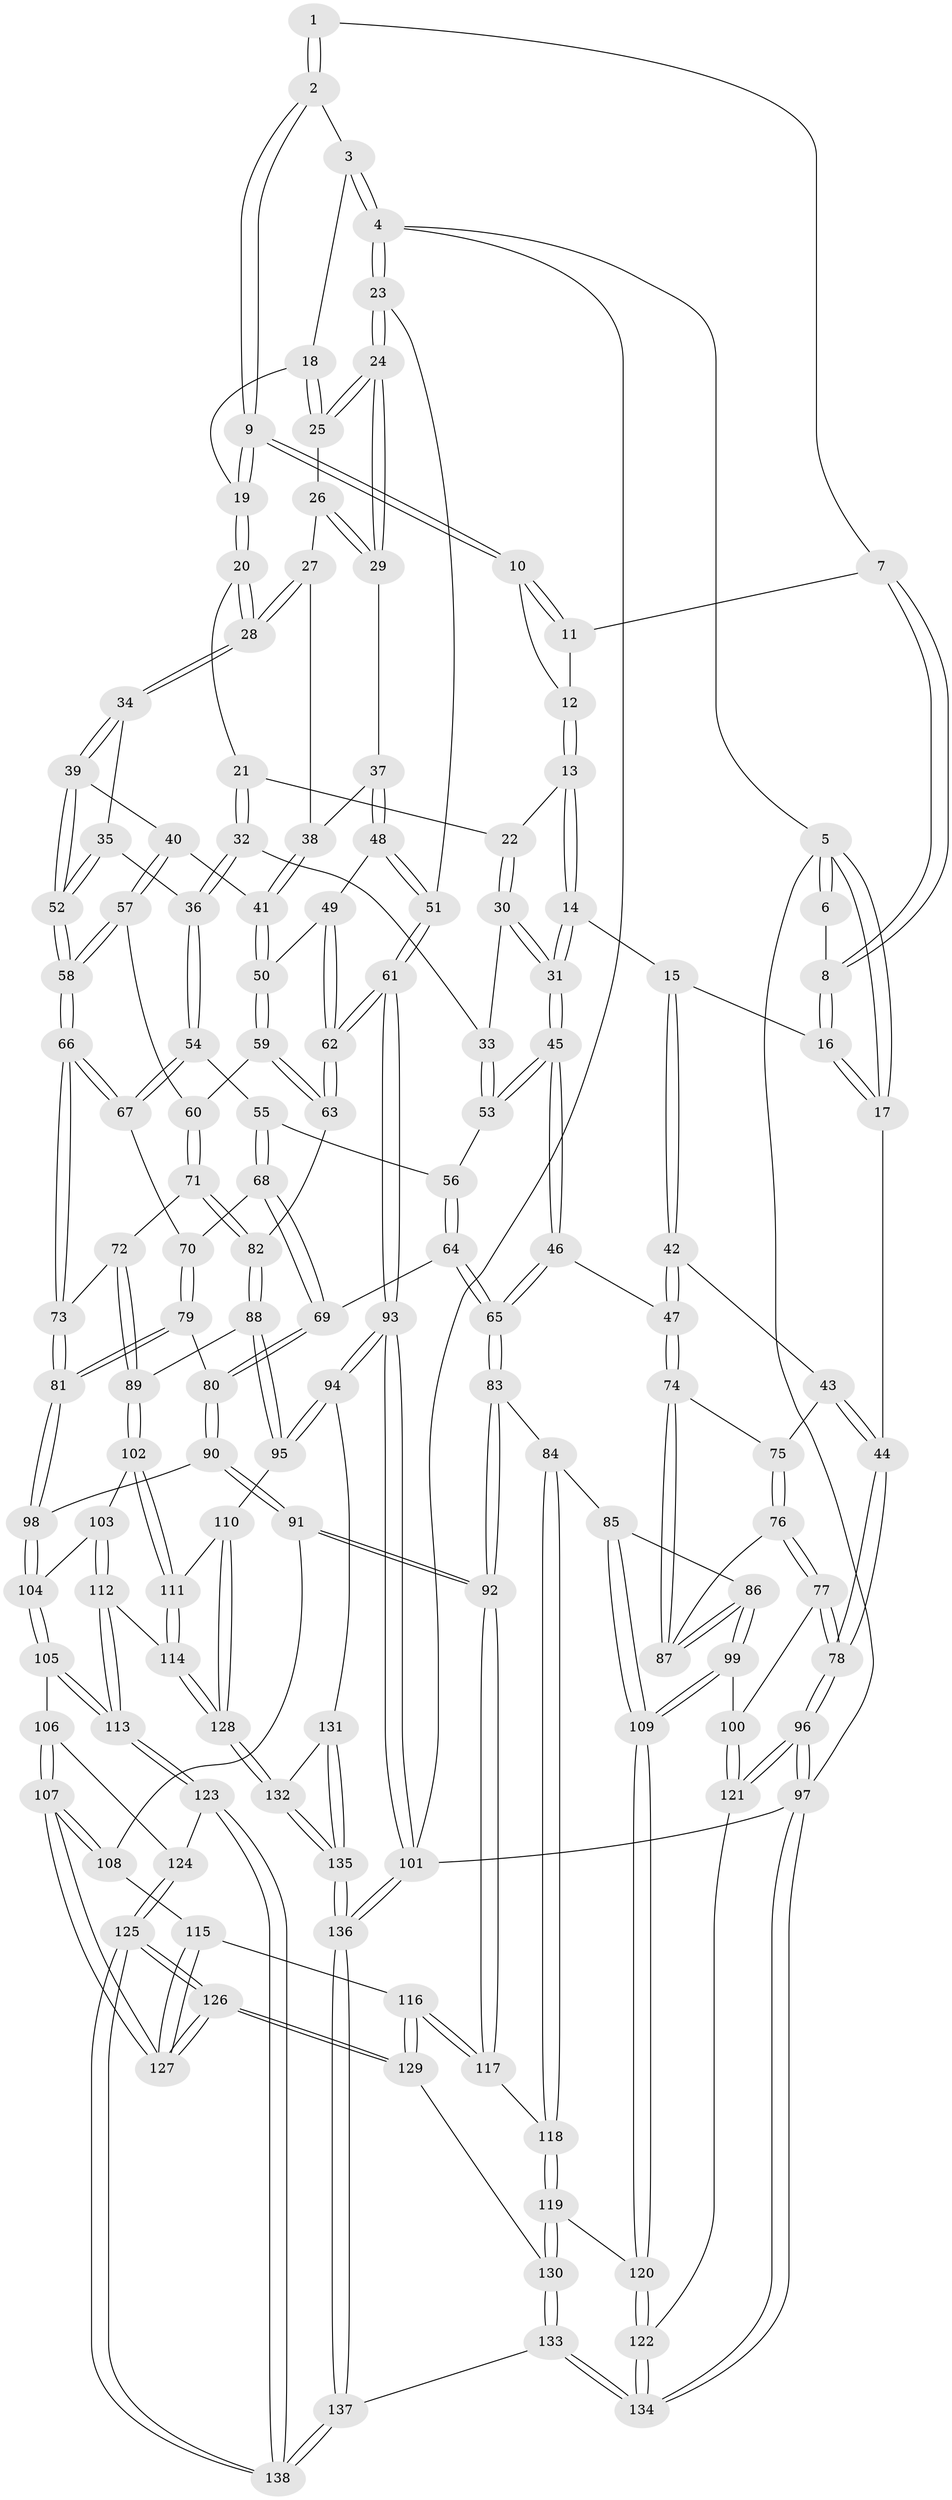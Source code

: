 // coarse degree distribution, {3: 0.6597938144329897, 4: 0.31958762886597936, 2: 0.020618556701030927}
// Generated by graph-tools (version 1.1) at 2025/38/03/04/25 23:38:29]
// undirected, 138 vertices, 342 edges
graph export_dot {
  node [color=gray90,style=filled];
  1 [pos="+0.41815586690646667+0"];
  2 [pos="+0.540248888659069+0"];
  3 [pos="+1+0"];
  4 [pos="+1+0"];
  5 [pos="+0+0"];
  6 [pos="+0+0"];
  7 [pos="+0.16634805088359014+0.1492438975169907"];
  8 [pos="+0.1449792683768289+0.15642700989754313"];
  9 [pos="+0.5432678126007289+0.054240099291474796"];
  10 [pos="+0.4800676662613601+0.09909060597392527"];
  11 [pos="+0.19771278084291238+0.15658153532131747"];
  12 [pos="+0.33491142957020453+0.21502098759845945"];
  13 [pos="+0.2903677494382934+0.28708419750113556"];
  14 [pos="+0.21710049113604965+0.3318747630454493"];
  15 [pos="+0.11456539859258516+0.29371750597902024"];
  16 [pos="+0.09410138218632798+0.2798000389154104"];
  17 [pos="+0+0.3301495412306707"];
  18 [pos="+0.8678694648239723+0.21113649674017013"];
  19 [pos="+0.5523387668039961+0.07617216967536042"];
  20 [pos="+0.563087014707965+0.1840028612710293"];
  21 [pos="+0.5015965785558+0.28013485340200245"];
  22 [pos="+0.39133648649569047+0.3456678977292966"];
  23 [pos="+1+0.2992364147049795"];
  24 [pos="+1+0.3008533399343075"];
  25 [pos="+0.8791084783196554+0.24385255293283506"];
  26 [pos="+0.8655753801563524+0.27287490884122356"];
  27 [pos="+0.8433233512630103+0.3082154014649528"];
  28 [pos="+0.6243376762488987+0.27981391819186435"];
  29 [pos="+0.9670132508256167+0.37980279695167285"];
  30 [pos="+0.37710613893856165+0.41272729558812044"];
  31 [pos="+0.26448349534726884+0.43664549505547484"];
  32 [pos="+0.4801912328851427+0.4424105911439527"];
  33 [pos="+0.4245359631080454+0.4482486169055478"];
  34 [pos="+0.642624468962919+0.34957520283767146"];
  35 [pos="+0.5611943027764331+0.4412114898501884"];
  36 [pos="+0.5196408273241772+0.4750701199948535"];
  37 [pos="+0.9279331215413541+0.40914295640537446"];
  38 [pos="+0.8422995690094394+0.32000360662046085"];
  39 [pos="+0.708698450735398+0.43335477562872204"];
  40 [pos="+0.7495516254514151+0.44036205650110055"];
  41 [pos="+0.7832292668100533+0.43068596060247366"];
  42 [pos="+0.12282068681793279+0.46322205098196045"];
  43 [pos="+0.004043083073691345+0.5177982641364005"];
  44 [pos="+0+0.4312822155966584"];
  45 [pos="+0.25570739185775027+0.49340356127440743"];
  46 [pos="+0.23877816171645683+0.5378342478970085"];
  47 [pos="+0.22032952445442558+0.5427941767910983"];
  48 [pos="+0.9172522953417475+0.4649150751110816"];
  49 [pos="+0.9145768830166341+0.4673974620966121"];
  50 [pos="+0.8621730986387999+0.4771739201086314"];
  51 [pos="+1+0.4850165578098865"];
  52 [pos="+0.6665796251489272+0.4917763209496272"];
  53 [pos="+0.4020273815510298+0.49897792059851265"];
  54 [pos="+0.526325356528685+0.49951834093986697"];
  55 [pos="+0.45807145292903556+0.5417042157545633"];
  56 [pos="+0.40279416958998865+0.5066128427470501"];
  57 [pos="+0.7667411204970017+0.5565058977432968"];
  58 [pos="+0.6293354326854488+0.5582641484437939"];
  59 [pos="+0.8446413398837495+0.5761908654573622"];
  60 [pos="+0.7709647254702837+0.5629513274116049"];
  61 [pos="+1+0.7786649168384819"];
  62 [pos="+0.9866669672273406+0.6592231630522986"];
  63 [pos="+0.880001957421568+0.6295106115578033"];
  64 [pos="+0.36989130665434544+0.5968061914441611"];
  65 [pos="+0.30971616261296814+0.6110343037111156"];
  66 [pos="+0.6086372699115262+0.5807559661402111"];
  67 [pos="+0.561279541113116+0.5436386294789143"];
  68 [pos="+0.44076289340302804+0.5841383162144476"];
  69 [pos="+0.3724265936446865+0.5974006152064256"];
  70 [pos="+0.46265758561630455+0.5975477924372964"];
  71 [pos="+0.7439184432604469+0.6180087266358634"];
  72 [pos="+0.7360940848189574+0.6230700294358713"];
  73 [pos="+0.6136404851843957+0.6317508348193102"];
  74 [pos="+0.1961550644163235+0.5592580303108904"];
  75 [pos="+0.01439962615022687+0.5260510435961252"];
  76 [pos="+0.08472209943968767+0.6612083898488712"];
  77 [pos="+0.051654387976059216+0.6947612475489121"];
  78 [pos="+0+0.7225763294466041"];
  79 [pos="+0.4713293478054284+0.6159135810640703"];
  80 [pos="+0.44854407304579935+0.679942137509319"];
  81 [pos="+0.6072131413218692+0.6530624717709825"];
  82 [pos="+0.8320437369694986+0.6575382080542133"];
  83 [pos="+0.30380616278192496+0.7222892923791766"];
  84 [pos="+0.2762406757482071+0.7321007053227817"];
  85 [pos="+0.21173816213415464+0.7320915164724708"];
  86 [pos="+0.18788817820930687+0.7198254480822591"];
  87 [pos="+0.13641993748338574+0.6522633827097918"];
  88 [pos="+0.7741653202085116+0.7334460493287697"];
  89 [pos="+0.7710934436754758+0.7343301665298304"];
  90 [pos="+0.45648343844421785+0.7075226597216452"];
  91 [pos="+0.4330728583556812+0.7418314763391973"];
  92 [pos="+0.34371335074961173+0.7529588531388436"];
  93 [pos="+1+0.8038358566823249"];
  94 [pos="+1+0.8241928557166334"];
  95 [pos="+0.9352700467914082+0.8059272121426094"];
  96 [pos="+0+0.9695591518929435"];
  97 [pos="+0+1"];
  98 [pos="+0.6054219652639298+0.6695150385435001"];
  99 [pos="+0.09887877217509564+0.7848412690011032"];
  100 [pos="+0.08641036342330122+0.7798805371262305"];
  101 [pos="+1+1"];
  102 [pos="+0.7554651647282299+0.7444136408336428"];
  103 [pos="+0.6866616112136978+0.7275818926757784"];
  104 [pos="+0.6181337596135367+0.7032318163773207"];
  105 [pos="+0.6132032184487424+0.7201225840372729"];
  106 [pos="+0.5650676901148054+0.788744946425864"];
  107 [pos="+0.5047662597082528+0.828372140252174"];
  108 [pos="+0.43986047611541007+0.7511612003488942"];
  109 [pos="+0.15797398876312252+0.8598394575507076"];
  110 [pos="+0.8147026027720222+0.8312058414610486"];
  111 [pos="+0.7540991531457925+0.7881342713580454"];
  112 [pos="+0.6901258930699942+0.8901261870001412"];
  113 [pos="+0.6832372196857927+0.8917262277787331"];
  114 [pos="+0.7095598830563956+0.8871789461471334"];
  115 [pos="+0.4129400915910506+0.8499916831249065"];
  116 [pos="+0.35299750633033405+0.8559296757997805"];
  117 [pos="+0.34506503296394386+0.7973524420642629"];
  118 [pos="+0.2314224303235438+0.8583445622237079"];
  119 [pos="+0.21949469600822055+0.8812364947393455"];
  120 [pos="+0.16182395897589735+0.8752077708962516"];
  121 [pos="+0+0.8698891218523404"];
  122 [pos="+0.15822769992738753+0.8789600607531878"];
  123 [pos="+0.6813067188957534+0.8930235304344728"];
  124 [pos="+0.5985516250962607+0.8350260313045273"];
  125 [pos="+0.5248615568693086+0.9707834522262894"];
  126 [pos="+0.515594491092661+0.9526668154906803"];
  127 [pos="+0.49973655589228594+0.8571592132994924"];
  128 [pos="+0.7694206875225448+0.9146334494172963"];
  129 [pos="+0.3440500424829166+0.8877545565457952"];
  130 [pos="+0.29752147895525444+0.9361450976530229"];
  131 [pos="+0.947355594483774+0.8696453222767557"];
  132 [pos="+0.7820076242440204+0.9255629579309815"];
  133 [pos="+0.3135663930546908+1"];
  134 [pos="+0+1"];
  135 [pos="+0.8037493569936448+1"];
  136 [pos="+0.8052348430011318+1"];
  137 [pos="+0.5350924197239365+1"];
  138 [pos="+0.5521066571965038+1"];
  1 -- 2;
  1 -- 2;
  1 -- 7;
  2 -- 3;
  2 -- 9;
  2 -- 9;
  3 -- 4;
  3 -- 4;
  3 -- 18;
  4 -- 5;
  4 -- 23;
  4 -- 23;
  4 -- 101;
  5 -- 6;
  5 -- 6;
  5 -- 17;
  5 -- 17;
  5 -- 97;
  6 -- 8;
  7 -- 8;
  7 -- 8;
  7 -- 11;
  8 -- 16;
  8 -- 16;
  9 -- 10;
  9 -- 10;
  9 -- 19;
  9 -- 19;
  10 -- 11;
  10 -- 11;
  10 -- 12;
  11 -- 12;
  12 -- 13;
  12 -- 13;
  13 -- 14;
  13 -- 14;
  13 -- 22;
  14 -- 15;
  14 -- 31;
  14 -- 31;
  15 -- 16;
  15 -- 42;
  15 -- 42;
  16 -- 17;
  16 -- 17;
  17 -- 44;
  18 -- 19;
  18 -- 25;
  18 -- 25;
  19 -- 20;
  19 -- 20;
  20 -- 21;
  20 -- 28;
  20 -- 28;
  21 -- 22;
  21 -- 32;
  21 -- 32;
  22 -- 30;
  22 -- 30;
  23 -- 24;
  23 -- 24;
  23 -- 51;
  24 -- 25;
  24 -- 25;
  24 -- 29;
  24 -- 29;
  25 -- 26;
  26 -- 27;
  26 -- 29;
  26 -- 29;
  27 -- 28;
  27 -- 28;
  27 -- 38;
  28 -- 34;
  28 -- 34;
  29 -- 37;
  30 -- 31;
  30 -- 31;
  30 -- 33;
  31 -- 45;
  31 -- 45;
  32 -- 33;
  32 -- 36;
  32 -- 36;
  33 -- 53;
  33 -- 53;
  34 -- 35;
  34 -- 39;
  34 -- 39;
  35 -- 36;
  35 -- 52;
  35 -- 52;
  36 -- 54;
  36 -- 54;
  37 -- 38;
  37 -- 48;
  37 -- 48;
  38 -- 41;
  38 -- 41;
  39 -- 40;
  39 -- 52;
  39 -- 52;
  40 -- 41;
  40 -- 57;
  40 -- 57;
  41 -- 50;
  41 -- 50;
  42 -- 43;
  42 -- 47;
  42 -- 47;
  43 -- 44;
  43 -- 44;
  43 -- 75;
  44 -- 78;
  44 -- 78;
  45 -- 46;
  45 -- 46;
  45 -- 53;
  45 -- 53;
  46 -- 47;
  46 -- 65;
  46 -- 65;
  47 -- 74;
  47 -- 74;
  48 -- 49;
  48 -- 51;
  48 -- 51;
  49 -- 50;
  49 -- 62;
  49 -- 62;
  50 -- 59;
  50 -- 59;
  51 -- 61;
  51 -- 61;
  52 -- 58;
  52 -- 58;
  53 -- 56;
  54 -- 55;
  54 -- 67;
  54 -- 67;
  55 -- 56;
  55 -- 68;
  55 -- 68;
  56 -- 64;
  56 -- 64;
  57 -- 58;
  57 -- 58;
  57 -- 60;
  58 -- 66;
  58 -- 66;
  59 -- 60;
  59 -- 63;
  59 -- 63;
  60 -- 71;
  60 -- 71;
  61 -- 62;
  61 -- 62;
  61 -- 93;
  61 -- 93;
  62 -- 63;
  62 -- 63;
  63 -- 82;
  64 -- 65;
  64 -- 65;
  64 -- 69;
  65 -- 83;
  65 -- 83;
  66 -- 67;
  66 -- 67;
  66 -- 73;
  66 -- 73;
  67 -- 70;
  68 -- 69;
  68 -- 69;
  68 -- 70;
  69 -- 80;
  69 -- 80;
  70 -- 79;
  70 -- 79;
  71 -- 72;
  71 -- 82;
  71 -- 82;
  72 -- 73;
  72 -- 89;
  72 -- 89;
  73 -- 81;
  73 -- 81;
  74 -- 75;
  74 -- 87;
  74 -- 87;
  75 -- 76;
  75 -- 76;
  76 -- 77;
  76 -- 77;
  76 -- 87;
  77 -- 78;
  77 -- 78;
  77 -- 100;
  78 -- 96;
  78 -- 96;
  79 -- 80;
  79 -- 81;
  79 -- 81;
  80 -- 90;
  80 -- 90;
  81 -- 98;
  81 -- 98;
  82 -- 88;
  82 -- 88;
  83 -- 84;
  83 -- 92;
  83 -- 92;
  84 -- 85;
  84 -- 118;
  84 -- 118;
  85 -- 86;
  85 -- 109;
  85 -- 109;
  86 -- 87;
  86 -- 87;
  86 -- 99;
  86 -- 99;
  88 -- 89;
  88 -- 95;
  88 -- 95;
  89 -- 102;
  89 -- 102;
  90 -- 91;
  90 -- 91;
  90 -- 98;
  91 -- 92;
  91 -- 92;
  91 -- 108;
  92 -- 117;
  92 -- 117;
  93 -- 94;
  93 -- 94;
  93 -- 101;
  93 -- 101;
  94 -- 95;
  94 -- 95;
  94 -- 131;
  95 -- 110;
  96 -- 97;
  96 -- 97;
  96 -- 121;
  96 -- 121;
  97 -- 134;
  97 -- 134;
  97 -- 101;
  98 -- 104;
  98 -- 104;
  99 -- 100;
  99 -- 109;
  99 -- 109;
  100 -- 121;
  100 -- 121;
  101 -- 136;
  101 -- 136;
  102 -- 103;
  102 -- 111;
  102 -- 111;
  103 -- 104;
  103 -- 112;
  103 -- 112;
  104 -- 105;
  104 -- 105;
  105 -- 106;
  105 -- 113;
  105 -- 113;
  106 -- 107;
  106 -- 107;
  106 -- 124;
  107 -- 108;
  107 -- 108;
  107 -- 127;
  107 -- 127;
  108 -- 115;
  109 -- 120;
  109 -- 120;
  110 -- 111;
  110 -- 128;
  110 -- 128;
  111 -- 114;
  111 -- 114;
  112 -- 113;
  112 -- 113;
  112 -- 114;
  113 -- 123;
  113 -- 123;
  114 -- 128;
  114 -- 128;
  115 -- 116;
  115 -- 127;
  115 -- 127;
  116 -- 117;
  116 -- 117;
  116 -- 129;
  116 -- 129;
  117 -- 118;
  118 -- 119;
  118 -- 119;
  119 -- 120;
  119 -- 130;
  119 -- 130;
  120 -- 122;
  120 -- 122;
  121 -- 122;
  122 -- 134;
  122 -- 134;
  123 -- 124;
  123 -- 138;
  123 -- 138;
  124 -- 125;
  124 -- 125;
  125 -- 126;
  125 -- 126;
  125 -- 138;
  125 -- 138;
  126 -- 127;
  126 -- 127;
  126 -- 129;
  126 -- 129;
  128 -- 132;
  128 -- 132;
  129 -- 130;
  130 -- 133;
  130 -- 133;
  131 -- 132;
  131 -- 135;
  131 -- 135;
  132 -- 135;
  132 -- 135;
  133 -- 134;
  133 -- 134;
  133 -- 137;
  135 -- 136;
  135 -- 136;
  136 -- 137;
  136 -- 137;
  137 -- 138;
  137 -- 138;
}
